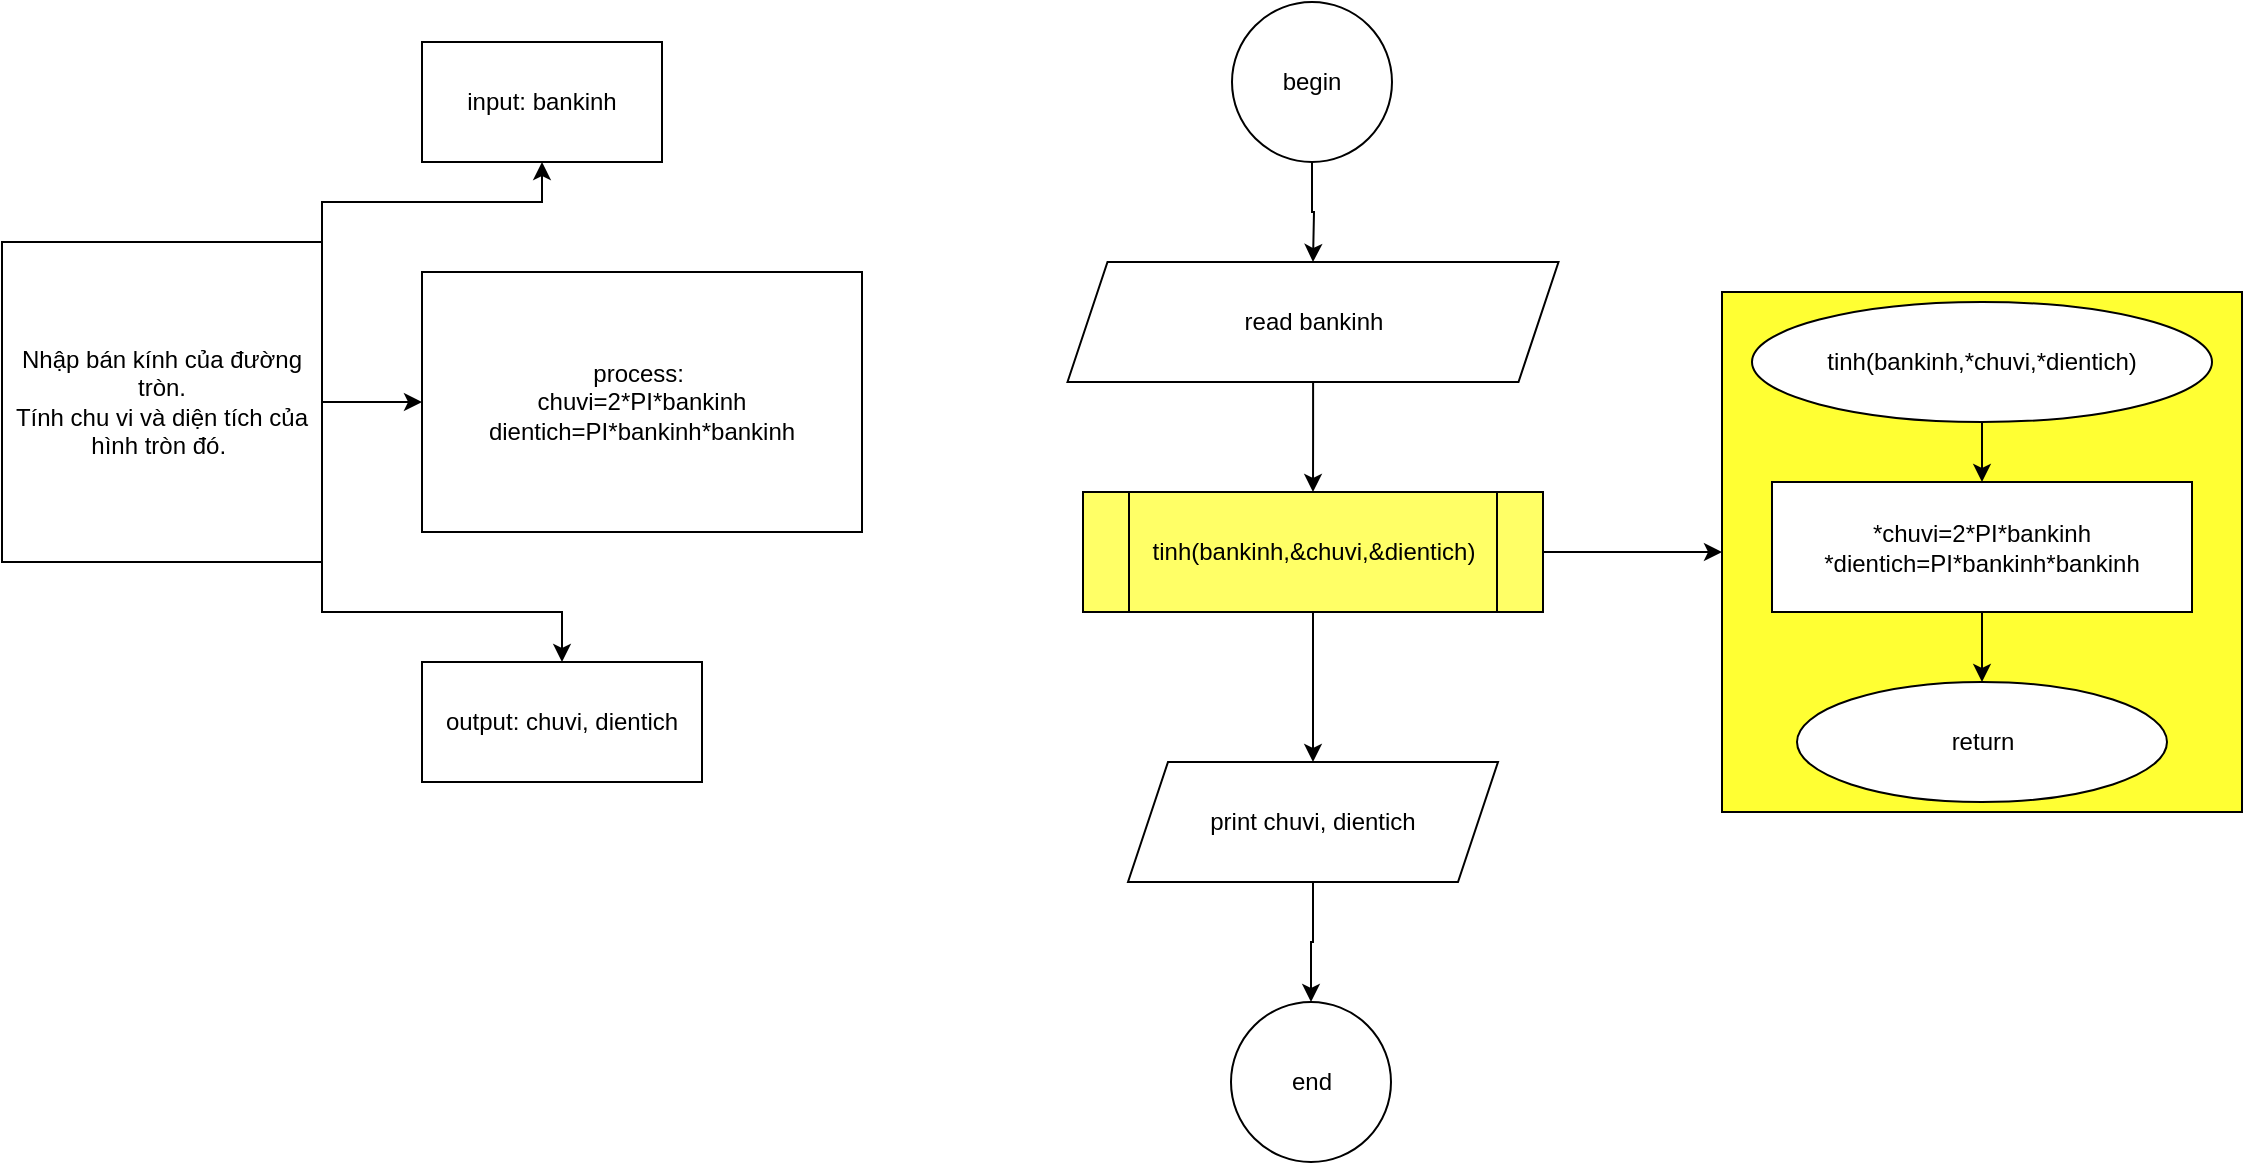 <mxfile version="21.1.2" type="device">
  <diagram name="Page-1" id="G0EFAP3HJ98dRFuBW6Tw">
    <mxGraphModel dx="1970" dy="542" grid="1" gridSize="10" guides="1" tooltips="1" connect="1" arrows="1" fold="1" page="1" pageScale="1" pageWidth="850" pageHeight="1100" math="0" shadow="0">
      <root>
        <mxCell id="0" />
        <mxCell id="1" parent="0" />
        <mxCell id="0OdRXKO5-K1aiC_zDU58-1" style="edgeStyle=orthogonalEdgeStyle;rounded=0;orthogonalLoop=1;jettySize=auto;html=1;entryX=0.5;entryY=0;entryDx=0;entryDy=0;" parent="1" source="0OdRXKO5-K1aiC_zDU58-2" edge="1">
          <mxGeometry relative="1" as="geometry">
            <mxPoint x="425.5" y="140" as="targetPoint" />
          </mxGeometry>
        </mxCell>
        <mxCell id="0OdRXKO5-K1aiC_zDU58-2" value="begin" style="ellipse;whiteSpace=wrap;html=1;aspect=fixed;" parent="1" vertex="1">
          <mxGeometry x="385" y="10" width="80" height="80" as="geometry" />
        </mxCell>
        <mxCell id="0OdRXKO5-K1aiC_zDU58-3" value="end" style="ellipse;whiteSpace=wrap;html=1;aspect=fixed;" parent="1" vertex="1">
          <mxGeometry x="384.5" y="510" width="80" height="80" as="geometry" />
        </mxCell>
        <mxCell id="0OdRXKO5-K1aiC_zDU58-11" style="edgeStyle=orthogonalEdgeStyle;rounded=0;orthogonalLoop=1;jettySize=auto;html=1;exitX=0.5;exitY=1;exitDx=0;exitDy=0;" parent="1" edge="1">
          <mxGeometry relative="1" as="geometry">
            <mxPoint x="760" y="100" as="sourcePoint" />
            <mxPoint x="760" y="100" as="targetPoint" />
          </mxGeometry>
        </mxCell>
        <mxCell id="0OdRXKO5-K1aiC_zDU58-16" style="edgeStyle=orthogonalEdgeStyle;rounded=0;orthogonalLoop=1;jettySize=auto;html=1;entryX=0.5;entryY=0;entryDx=0;entryDy=0;" parent="1" source="0OdRXKO5-K1aiC_zDU58-18" target="0OdRXKO5-K1aiC_zDU58-20" edge="1">
          <mxGeometry relative="1" as="geometry" />
        </mxCell>
        <mxCell id="0OdRXKO5-K1aiC_zDU58-17" style="edgeStyle=orthogonalEdgeStyle;rounded=0;orthogonalLoop=1;jettySize=auto;html=1;exitX=1;exitY=0.5;exitDx=0;exitDy=0;" parent="1" source="0OdRXKO5-K1aiC_zDU58-18" target="0OdRXKO5-K1aiC_zDU58-21" edge="1">
          <mxGeometry relative="1" as="geometry">
            <mxPoint x="670" y="415.353" as="targetPoint" />
          </mxGeometry>
        </mxCell>
        <mxCell id="0OdRXKO5-K1aiC_zDU58-18" value="tinh(bankinh,&amp;amp;chuvi,&amp;amp;dientich)" style="shape=process;whiteSpace=wrap;html=1;backgroundOutline=1;fillColor=#FFFF66;" parent="1" vertex="1">
          <mxGeometry x="310.5" y="255" width="230" height="60" as="geometry" />
        </mxCell>
        <mxCell id="0OdRXKO5-K1aiC_zDU58-19" style="edgeStyle=orthogonalEdgeStyle;rounded=0;orthogonalLoop=1;jettySize=auto;html=1;entryX=0.5;entryY=0;entryDx=0;entryDy=0;" parent="1" source="0OdRXKO5-K1aiC_zDU58-20" target="0OdRXKO5-K1aiC_zDU58-3" edge="1">
          <mxGeometry relative="1" as="geometry" />
        </mxCell>
        <mxCell id="0OdRXKO5-K1aiC_zDU58-20" value="print chuvi, dientich" style="shape=parallelogram;perimeter=parallelogramPerimeter;whiteSpace=wrap;html=1;fixedSize=1;" parent="1" vertex="1">
          <mxGeometry x="333" y="390" width="185" height="60" as="geometry" />
        </mxCell>
        <mxCell id="0OdRXKO5-K1aiC_zDU58-21" value="" style="whiteSpace=wrap;html=1;aspect=fixed;fillColor=#FFFF33;" parent="1" vertex="1">
          <mxGeometry x="630" y="155" width="260" height="260" as="geometry" />
        </mxCell>
        <mxCell id="0OdRXKO5-K1aiC_zDU58-22" style="edgeStyle=orthogonalEdgeStyle;rounded=0;orthogonalLoop=1;jettySize=auto;html=1;entryX=0.5;entryY=0;entryDx=0;entryDy=0;" parent="1" source="0OdRXKO5-K1aiC_zDU58-23" target="0OdRXKO5-K1aiC_zDU58-26" edge="1">
          <mxGeometry relative="1" as="geometry" />
        </mxCell>
        <mxCell id="0OdRXKO5-K1aiC_zDU58-23" value="tinh(bankinh,*chuvi,*dientich)" style="ellipse;whiteSpace=wrap;html=1;" parent="1" vertex="1">
          <mxGeometry x="645" y="160" width="230" height="60" as="geometry" />
        </mxCell>
        <mxCell id="0OdRXKO5-K1aiC_zDU58-24" value="return" style="ellipse;whiteSpace=wrap;html=1;" parent="1" vertex="1">
          <mxGeometry x="667.5" y="350" width="185" height="60" as="geometry" />
        </mxCell>
        <mxCell id="0OdRXKO5-K1aiC_zDU58-25" style="edgeStyle=orthogonalEdgeStyle;rounded=0;orthogonalLoop=1;jettySize=auto;html=1;" parent="1" source="0OdRXKO5-K1aiC_zDU58-26" target="0OdRXKO5-K1aiC_zDU58-24" edge="1">
          <mxGeometry relative="1" as="geometry" />
        </mxCell>
        <mxCell id="0OdRXKO5-K1aiC_zDU58-26" value="*chuvi=2*PI*bankinh&lt;br&gt;*dientich=PI*bankinh*bankinh" style="rounded=0;whiteSpace=wrap;html=1;" parent="1" vertex="1">
          <mxGeometry x="655" y="250" width="210" height="65" as="geometry" />
        </mxCell>
        <mxCell id="0OdRXKO5-K1aiC_zDU58-27" style="edgeStyle=orthogonalEdgeStyle;rounded=0;orthogonalLoop=1;jettySize=auto;html=1;exitX=1;exitY=0;exitDx=0;exitDy=0;" parent="1" source="0OdRXKO5-K1aiC_zDU58-30" target="0OdRXKO5-K1aiC_zDU58-31" edge="1">
          <mxGeometry relative="1" as="geometry">
            <mxPoint x="-10" y="80" as="targetPoint" />
          </mxGeometry>
        </mxCell>
        <mxCell id="0OdRXKO5-K1aiC_zDU58-28" style="edgeStyle=orthogonalEdgeStyle;rounded=0;orthogonalLoop=1;jettySize=auto;html=1;" parent="1" source="0OdRXKO5-K1aiC_zDU58-30" target="0OdRXKO5-K1aiC_zDU58-32" edge="1">
          <mxGeometry relative="1" as="geometry">
            <mxPoint x="30" y="210" as="targetPoint" />
          </mxGeometry>
        </mxCell>
        <mxCell id="0OdRXKO5-K1aiC_zDU58-29" style="edgeStyle=orthogonalEdgeStyle;rounded=0;orthogonalLoop=1;jettySize=auto;html=1;exitX=1;exitY=1;exitDx=0;exitDy=0;" parent="1" source="0OdRXKO5-K1aiC_zDU58-30" target="0OdRXKO5-K1aiC_zDU58-33" edge="1">
          <mxGeometry relative="1" as="geometry">
            <mxPoint x="40" y="380" as="targetPoint" />
          </mxGeometry>
        </mxCell>
        <mxCell id="0OdRXKO5-K1aiC_zDU58-30" value="&lt;div&gt;Nhập bán kính của đường tròn.&lt;/div&gt;Tính chu vi và diện tích của hình tròn đó.&amp;nbsp;" style="whiteSpace=wrap;html=1;aspect=fixed;" parent="1" vertex="1">
          <mxGeometry x="-230" y="130" width="160" height="160" as="geometry" />
        </mxCell>
        <mxCell id="0OdRXKO5-K1aiC_zDU58-31" value="input: bankinh" style="rounded=0;whiteSpace=wrap;html=1;" parent="1" vertex="1">
          <mxGeometry x="-20" y="30" width="120" height="60" as="geometry" />
        </mxCell>
        <mxCell id="0OdRXKO5-K1aiC_zDU58-32" value="process:&amp;nbsp;&lt;br&gt;chuvi=2*PI*bankinh&lt;br&gt;dientich=PI*bankinh*bankinh" style="rounded=0;whiteSpace=wrap;html=1;" parent="1" vertex="1">
          <mxGeometry x="-20" y="145" width="220" height="130" as="geometry" />
        </mxCell>
        <mxCell id="0OdRXKO5-K1aiC_zDU58-33" value="output: chuvi, dientich" style="rounded=0;whiteSpace=wrap;html=1;" parent="1" vertex="1">
          <mxGeometry x="-20" y="340" width="140" height="60" as="geometry" />
        </mxCell>
        <mxCell id="0OdRXKO5-K1aiC_zDU58-35" style="edgeStyle=orthogonalEdgeStyle;rounded=0;orthogonalLoop=1;jettySize=auto;html=1;entryX=0.5;entryY=0;entryDx=0;entryDy=0;" parent="1" source="0OdRXKO5-K1aiC_zDU58-34" target="0OdRXKO5-K1aiC_zDU58-18" edge="1">
          <mxGeometry relative="1" as="geometry">
            <mxPoint x="425.5" y="240" as="targetPoint" />
          </mxGeometry>
        </mxCell>
        <mxCell id="0OdRXKO5-K1aiC_zDU58-34" value="read bankinh" style="shape=parallelogram;perimeter=parallelogramPerimeter;whiteSpace=wrap;html=1;fixedSize=1;" parent="1" vertex="1">
          <mxGeometry x="302.75" y="140" width="245.5" height="60" as="geometry" />
        </mxCell>
      </root>
    </mxGraphModel>
  </diagram>
</mxfile>
